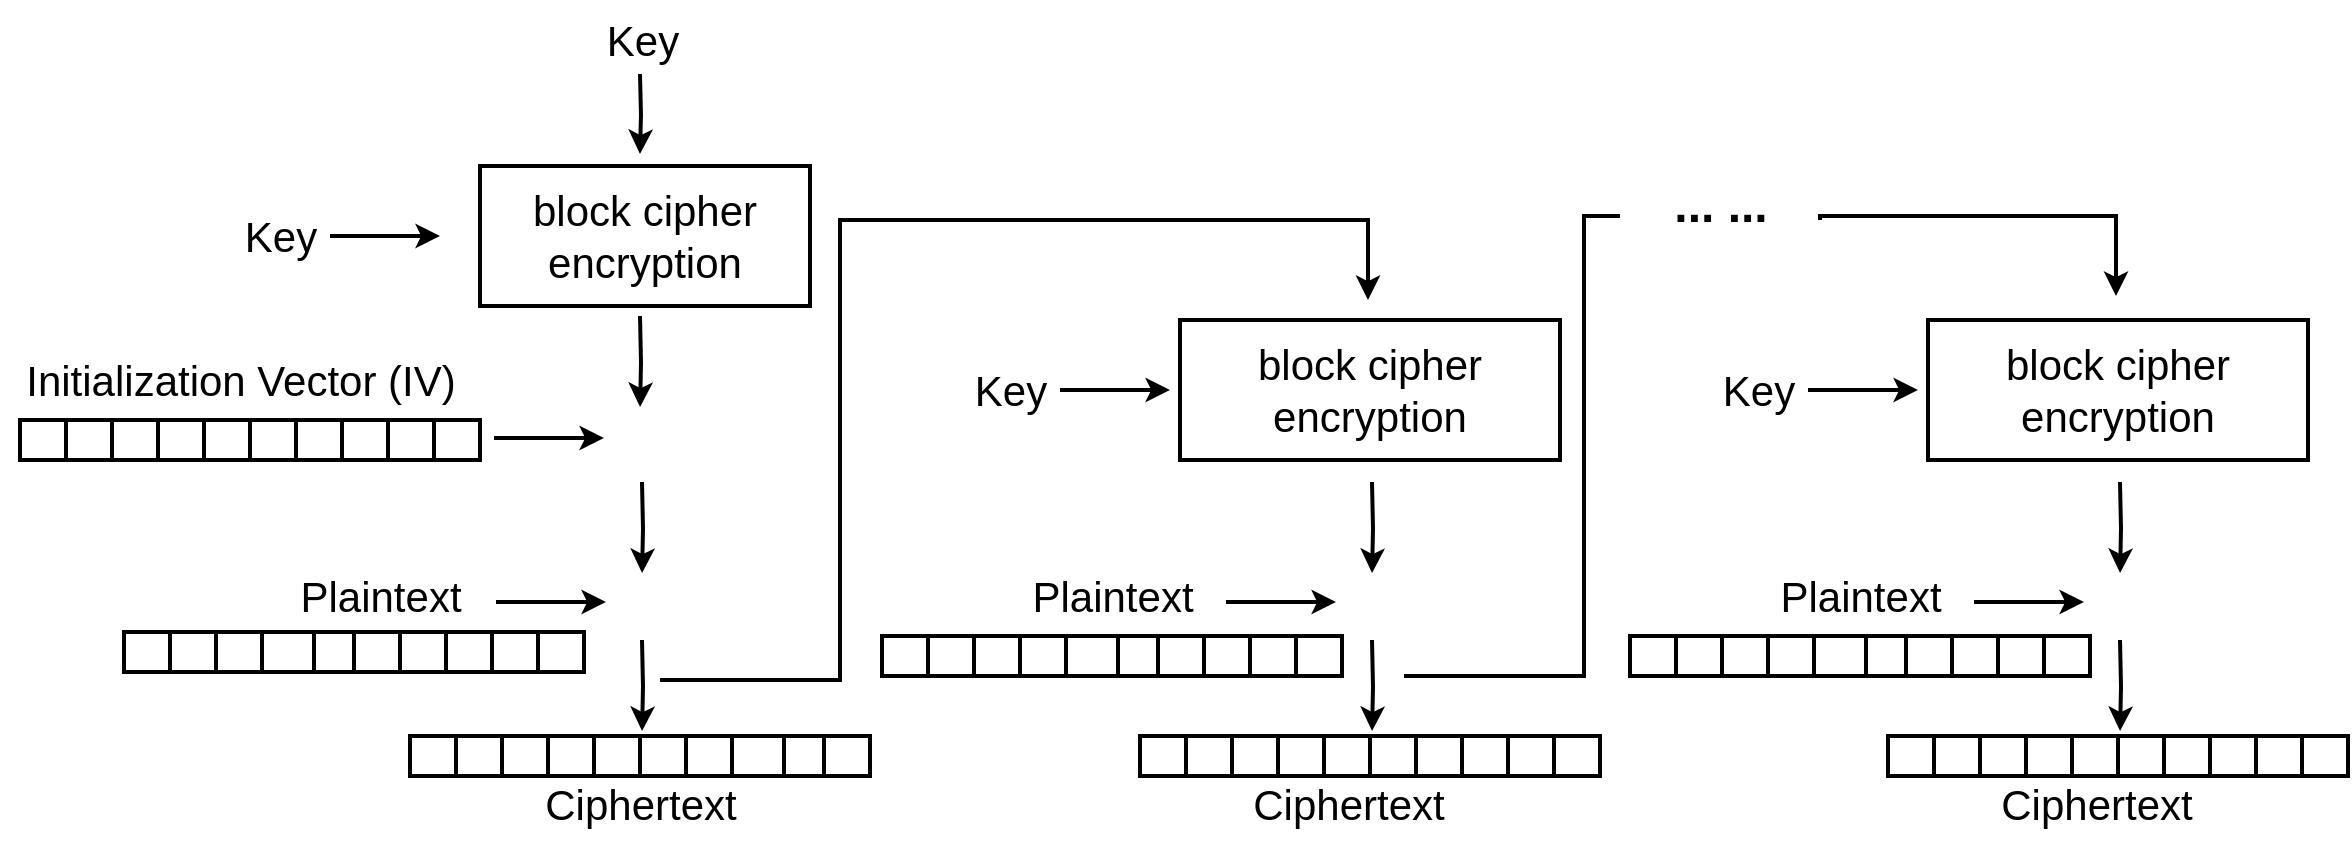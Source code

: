 <mxfile version="21.6.8" type="device">
  <diagram name="Page-1" id="a-By_vlKWL0iiULW9Bkw">
    <mxGraphModel dx="2284" dy="889" grid="1" gridSize="10" guides="1" tooltips="1" connect="1" arrows="1" fold="1" page="1" pageScale="1" pageWidth="850" pageHeight="1100" math="0" shadow="0">
      <root>
        <mxCell id="0" />
        <mxCell id="1" parent="0" />
        <mxCell id="5SNasLUA0fVGktQmLtoh-31" style="edgeStyle=orthogonalEdgeStyle;rounded=0;orthogonalLoop=1;jettySize=auto;html=1;entryX=0.535;entryY=0.025;entryDx=0;entryDy=0;entryPerimeter=0;strokeWidth=2;" edge="1" parent="1">
          <mxGeometry relative="1" as="geometry">
            <mxPoint x="-60" y="708" as="sourcePoint" />
            <mxPoint x="-59.95" y="753.5" as="targetPoint" />
          </mxGeometry>
        </mxCell>
        <mxCell id="OKZaaLTwBY9ERp_DFy4D-2" value="block cipher&lt;br style=&quot;font-size: 21px;&quot;&gt;encryption" style="rounded=0;whiteSpace=wrap;html=1;fontSize=21;strokeWidth=2;" parent="1" vertex="1">
          <mxGeometry x="-140" y="633" width="165" height="70" as="geometry" />
        </mxCell>
        <mxCell id="5SNasLUA0fVGktQmLtoh-3" value="" style="shape=table;startSize=0;container=1;collapsible=0;childLayout=tableLayout;strokeWidth=2;" vertex="1" parent="1">
          <mxGeometry x="-175" y="918" width="230" height="20" as="geometry" />
        </mxCell>
        <mxCell id="5SNasLUA0fVGktQmLtoh-4" value="" style="shape=tableRow;horizontal=0;startSize=0;swimlaneHead=0;swimlaneBody=0;strokeColor=inherit;top=0;left=0;bottom=0;right=0;collapsible=0;dropTarget=0;fillColor=none;points=[[0,0.5],[1,0.5]];portConstraint=eastwest;" vertex="1" parent="5SNasLUA0fVGktQmLtoh-3">
          <mxGeometry width="230" height="20" as="geometry" />
        </mxCell>
        <mxCell id="5SNasLUA0fVGktQmLtoh-5" value="" style="shape=partialRectangle;html=1;whiteSpace=wrap;connectable=0;strokeColor=inherit;overflow=hidden;fillColor=none;top=0;left=0;bottom=0;right=0;pointerEvents=1;" vertex="1" parent="5SNasLUA0fVGktQmLtoh-4">
          <mxGeometry width="23" height="20" as="geometry">
            <mxRectangle width="23" height="20" as="alternateBounds" />
          </mxGeometry>
        </mxCell>
        <mxCell id="5SNasLUA0fVGktQmLtoh-6" value="" style="shape=partialRectangle;html=1;whiteSpace=wrap;connectable=0;strokeColor=inherit;overflow=hidden;fillColor=none;top=0;left=0;bottom=0;right=0;pointerEvents=1;" vertex="1" parent="5SNasLUA0fVGktQmLtoh-4">
          <mxGeometry x="23" width="23" height="20" as="geometry">
            <mxRectangle width="23" height="20" as="alternateBounds" />
          </mxGeometry>
        </mxCell>
        <mxCell id="5SNasLUA0fVGktQmLtoh-7" value="" style="shape=partialRectangle;html=1;whiteSpace=wrap;connectable=0;strokeColor=inherit;overflow=hidden;fillColor=none;top=0;left=0;bottom=0;right=0;pointerEvents=1;" vertex="1" parent="5SNasLUA0fVGktQmLtoh-4">
          <mxGeometry x="46" width="23" height="20" as="geometry">
            <mxRectangle width="23" height="20" as="alternateBounds" />
          </mxGeometry>
        </mxCell>
        <mxCell id="5SNasLUA0fVGktQmLtoh-8" value="" style="shape=partialRectangle;html=1;whiteSpace=wrap;connectable=0;strokeColor=inherit;overflow=hidden;fillColor=none;top=0;left=0;bottom=0;right=0;pointerEvents=1;" vertex="1" parent="5SNasLUA0fVGktQmLtoh-4">
          <mxGeometry x="69" width="23" height="20" as="geometry">
            <mxRectangle width="23" height="20" as="alternateBounds" />
          </mxGeometry>
        </mxCell>
        <mxCell id="5SNasLUA0fVGktQmLtoh-9" value="" style="shape=partialRectangle;html=1;whiteSpace=wrap;connectable=0;strokeColor=inherit;overflow=hidden;fillColor=none;top=0;left=0;bottom=0;right=0;pointerEvents=1;" vertex="1" parent="5SNasLUA0fVGktQmLtoh-4">
          <mxGeometry x="92" width="23" height="20" as="geometry">
            <mxRectangle width="23" height="20" as="alternateBounds" />
          </mxGeometry>
        </mxCell>
        <mxCell id="5SNasLUA0fVGktQmLtoh-10" value="" style="shape=partialRectangle;html=1;whiteSpace=wrap;connectable=0;strokeColor=inherit;overflow=hidden;fillColor=none;top=0;left=0;bottom=0;right=0;pointerEvents=1;" vertex="1" parent="5SNasLUA0fVGktQmLtoh-4">
          <mxGeometry x="115" width="23" height="20" as="geometry">
            <mxRectangle width="23" height="20" as="alternateBounds" />
          </mxGeometry>
        </mxCell>
        <mxCell id="5SNasLUA0fVGktQmLtoh-11" value="" style="shape=partialRectangle;html=1;whiteSpace=wrap;connectable=0;strokeColor=inherit;overflow=hidden;fillColor=none;top=0;left=0;bottom=0;right=0;pointerEvents=1;" vertex="1" parent="5SNasLUA0fVGktQmLtoh-4">
          <mxGeometry x="138" width="23" height="20" as="geometry">
            <mxRectangle width="23" height="20" as="alternateBounds" />
          </mxGeometry>
        </mxCell>
        <mxCell id="5SNasLUA0fVGktQmLtoh-12" value="" style="shape=partialRectangle;html=1;whiteSpace=wrap;connectable=0;strokeColor=inherit;overflow=hidden;fillColor=none;top=0;left=0;bottom=0;right=0;pointerEvents=1;" vertex="1" parent="5SNasLUA0fVGktQmLtoh-4">
          <mxGeometry x="161" width="26" height="20" as="geometry">
            <mxRectangle width="26" height="20" as="alternateBounds" />
          </mxGeometry>
        </mxCell>
        <mxCell id="5SNasLUA0fVGktQmLtoh-13" value="" style="shape=partialRectangle;html=1;whiteSpace=wrap;connectable=0;strokeColor=inherit;overflow=hidden;fillColor=none;top=0;left=0;bottom=0;right=0;pointerEvents=1;" vertex="1" parent="5SNasLUA0fVGktQmLtoh-4">
          <mxGeometry x="187" width="20" height="20" as="geometry">
            <mxRectangle width="20" height="20" as="alternateBounds" />
          </mxGeometry>
        </mxCell>
        <mxCell id="5SNasLUA0fVGktQmLtoh-14" value="" style="shape=partialRectangle;html=1;whiteSpace=wrap;connectable=0;strokeColor=inherit;overflow=hidden;fillColor=none;top=0;left=0;bottom=0;right=0;pointerEvents=1;" vertex="1" parent="5SNasLUA0fVGktQmLtoh-4">
          <mxGeometry x="207" width="23" height="20" as="geometry">
            <mxRectangle width="23" height="20" as="alternateBounds" />
          </mxGeometry>
        </mxCell>
        <mxCell id="5SNasLUA0fVGktQmLtoh-15" value="" style="shape=table;startSize=0;container=1;collapsible=0;childLayout=tableLayout;strokeWidth=2;" vertex="1" parent="1">
          <mxGeometry x="-318" y="866" width="230" height="20" as="geometry" />
        </mxCell>
        <mxCell id="5SNasLUA0fVGktQmLtoh-16" value="" style="shape=tableRow;horizontal=0;startSize=0;swimlaneHead=0;swimlaneBody=0;strokeColor=inherit;top=0;left=0;bottom=0;right=0;collapsible=0;dropTarget=0;fillColor=none;points=[[0,0.5],[1,0.5]];portConstraint=eastwest;" vertex="1" parent="5SNasLUA0fVGktQmLtoh-15">
          <mxGeometry width="230" height="20" as="geometry" />
        </mxCell>
        <mxCell id="5SNasLUA0fVGktQmLtoh-17" value="" style="shape=partialRectangle;html=1;whiteSpace=wrap;connectable=0;strokeColor=inherit;overflow=hidden;fillColor=none;top=0;left=0;bottom=0;right=0;pointerEvents=1;" vertex="1" parent="5SNasLUA0fVGktQmLtoh-16">
          <mxGeometry width="23" height="20" as="geometry">
            <mxRectangle width="23" height="20" as="alternateBounds" />
          </mxGeometry>
        </mxCell>
        <mxCell id="5SNasLUA0fVGktQmLtoh-18" value="" style="shape=partialRectangle;html=1;whiteSpace=wrap;connectable=0;strokeColor=inherit;overflow=hidden;fillColor=none;top=0;left=0;bottom=0;right=0;pointerEvents=1;" vertex="1" parent="5SNasLUA0fVGktQmLtoh-16">
          <mxGeometry x="23" width="23" height="20" as="geometry">
            <mxRectangle width="23" height="20" as="alternateBounds" />
          </mxGeometry>
        </mxCell>
        <mxCell id="5SNasLUA0fVGktQmLtoh-19" value="" style="shape=partialRectangle;html=1;whiteSpace=wrap;connectable=0;strokeColor=inherit;overflow=hidden;fillColor=none;top=0;left=0;bottom=0;right=0;pointerEvents=1;" vertex="1" parent="5SNasLUA0fVGktQmLtoh-16">
          <mxGeometry x="46" width="23" height="20" as="geometry">
            <mxRectangle width="23" height="20" as="alternateBounds" />
          </mxGeometry>
        </mxCell>
        <mxCell id="5SNasLUA0fVGktQmLtoh-20" value="" style="shape=partialRectangle;html=1;whiteSpace=wrap;connectable=0;strokeColor=inherit;overflow=hidden;fillColor=none;top=0;left=0;bottom=0;right=0;pointerEvents=1;" vertex="1" parent="5SNasLUA0fVGktQmLtoh-16">
          <mxGeometry x="69" width="26" height="20" as="geometry">
            <mxRectangle width="26" height="20" as="alternateBounds" />
          </mxGeometry>
        </mxCell>
        <mxCell id="5SNasLUA0fVGktQmLtoh-21" value="" style="shape=partialRectangle;html=1;whiteSpace=wrap;connectable=0;strokeColor=inherit;overflow=hidden;fillColor=none;top=0;left=0;bottom=0;right=0;pointerEvents=1;" vertex="1" parent="5SNasLUA0fVGktQmLtoh-16">
          <mxGeometry x="95" width="20" height="20" as="geometry">
            <mxRectangle width="20" height="20" as="alternateBounds" />
          </mxGeometry>
        </mxCell>
        <mxCell id="5SNasLUA0fVGktQmLtoh-22" value="" style="shape=partialRectangle;html=1;whiteSpace=wrap;connectable=0;strokeColor=inherit;overflow=hidden;fillColor=none;top=0;left=0;bottom=0;right=0;pointerEvents=1;" vertex="1" parent="5SNasLUA0fVGktQmLtoh-16">
          <mxGeometry x="115" width="23" height="20" as="geometry">
            <mxRectangle width="23" height="20" as="alternateBounds" />
          </mxGeometry>
        </mxCell>
        <mxCell id="5SNasLUA0fVGktQmLtoh-23" value="" style="shape=partialRectangle;html=1;whiteSpace=wrap;connectable=0;strokeColor=inherit;overflow=hidden;fillColor=none;top=0;left=0;bottom=0;right=0;pointerEvents=1;" vertex="1" parent="5SNasLUA0fVGktQmLtoh-16">
          <mxGeometry x="138" width="23" height="20" as="geometry">
            <mxRectangle width="23" height="20" as="alternateBounds" />
          </mxGeometry>
        </mxCell>
        <mxCell id="5SNasLUA0fVGktQmLtoh-24" value="" style="shape=partialRectangle;html=1;whiteSpace=wrap;connectable=0;strokeColor=inherit;overflow=hidden;fillColor=none;top=0;left=0;bottom=0;right=0;pointerEvents=1;" vertex="1" parent="5SNasLUA0fVGktQmLtoh-16">
          <mxGeometry x="161" width="23" height="20" as="geometry">
            <mxRectangle width="23" height="20" as="alternateBounds" />
          </mxGeometry>
        </mxCell>
        <mxCell id="5SNasLUA0fVGktQmLtoh-25" value="" style="shape=partialRectangle;html=1;whiteSpace=wrap;connectable=0;strokeColor=inherit;overflow=hidden;fillColor=none;top=0;left=0;bottom=0;right=0;pointerEvents=1;" vertex="1" parent="5SNasLUA0fVGktQmLtoh-16">
          <mxGeometry x="184" width="23" height="20" as="geometry">
            <mxRectangle width="23" height="20" as="alternateBounds" />
          </mxGeometry>
        </mxCell>
        <mxCell id="5SNasLUA0fVGktQmLtoh-26" value="" style="shape=partialRectangle;html=1;whiteSpace=wrap;connectable=0;strokeColor=inherit;overflow=hidden;fillColor=none;top=0;left=0;bottom=0;right=0;pointerEvents=1;" vertex="1" parent="5SNasLUA0fVGktQmLtoh-16">
          <mxGeometry x="207" width="23" height="20" as="geometry">
            <mxRectangle width="23" height="20" as="alternateBounds" />
          </mxGeometry>
        </mxCell>
        <mxCell id="5SNasLUA0fVGktQmLtoh-27" value="&lt;font style=&quot;font-size: 21px;&quot;&gt;Ciphertext&lt;/font&gt;" style="text;html=1;align=center;verticalAlign=middle;resizable=0;points=[];autosize=1;strokeColor=none;fillColor=none;" vertex="1" parent="1">
          <mxGeometry x="-120" y="932" width="120" height="40" as="geometry" />
        </mxCell>
        <mxCell id="5SNasLUA0fVGktQmLtoh-28" value="&lt;font style=&quot;font-size: 21px;&quot;&gt;Plaintext&lt;/font&gt;" style="text;html=1;align=center;verticalAlign=middle;resizable=0;points=[];autosize=1;strokeColor=none;fillColor=none;" vertex="1" parent="1">
          <mxGeometry x="-240" y="828" width="100" height="40" as="geometry" />
        </mxCell>
        <mxCell id="5SNasLUA0fVGktQmLtoh-30" style="edgeStyle=orthogonalEdgeStyle;rounded=0;orthogonalLoop=1;jettySize=auto;html=1;entryX=0;entryY=0.5;entryDx=0;entryDy=0;strokeWidth=2;" edge="1" parent="1">
          <mxGeometry relative="1" as="geometry">
            <mxPoint x="-215" y="668" as="sourcePoint" />
            <mxPoint x="-160" y="668" as="targetPoint" />
          </mxGeometry>
        </mxCell>
        <mxCell id="5SNasLUA0fVGktQmLtoh-29" value="&lt;font style=&quot;font-size: 21px;&quot;&gt;Key&lt;/font&gt;" style="text;html=1;align=center;verticalAlign=middle;resizable=0;points=[];autosize=1;strokeColor=none;fillColor=none;" vertex="1" parent="1">
          <mxGeometry x="-270" y="648" width="60" height="40" as="geometry" />
        </mxCell>
        <mxCell id="5SNasLUA0fVGktQmLtoh-32" value="&lt;font style=&quot;font-size: 21px;&quot;&gt;Key&lt;/font&gt;" style="text;html=1;align=center;verticalAlign=middle;resizable=0;points=[];autosize=1;strokeColor=none;fillColor=none;" vertex="1" parent="1">
          <mxGeometry x="-89" y="550" width="60" height="40" as="geometry" />
        </mxCell>
        <mxCell id="5SNasLUA0fVGktQmLtoh-33" style="edgeStyle=orthogonalEdgeStyle;rounded=0;orthogonalLoop=1;jettySize=auto;html=1;strokeWidth=2;" edge="1" parent="1">
          <mxGeometry relative="1" as="geometry">
            <mxPoint x="-60" y="587" as="sourcePoint" />
            <mxPoint x="-60" y="627" as="targetPoint" />
          </mxGeometry>
        </mxCell>
        <mxCell id="5SNasLUA0fVGktQmLtoh-34" value="" style="shape=table;startSize=0;container=1;collapsible=0;childLayout=tableLayout;strokeWidth=2;" vertex="1" parent="1">
          <mxGeometry x="-370" y="760" width="230" height="20" as="geometry" />
        </mxCell>
        <mxCell id="5SNasLUA0fVGktQmLtoh-35" value="" style="shape=tableRow;horizontal=0;startSize=0;swimlaneHead=0;swimlaneBody=0;strokeColor=inherit;top=0;left=0;bottom=0;right=0;collapsible=0;dropTarget=0;fillColor=none;points=[[0,0.5],[1,0.5]];portConstraint=eastwest;" vertex="1" parent="5SNasLUA0fVGktQmLtoh-34">
          <mxGeometry width="230" height="20" as="geometry" />
        </mxCell>
        <mxCell id="5SNasLUA0fVGktQmLtoh-36" value="" style="shape=partialRectangle;html=1;whiteSpace=wrap;connectable=0;strokeColor=inherit;overflow=hidden;fillColor=none;top=0;left=0;bottom=0;right=0;pointerEvents=1;" vertex="1" parent="5SNasLUA0fVGktQmLtoh-35">
          <mxGeometry width="23" height="20" as="geometry">
            <mxRectangle width="23" height="20" as="alternateBounds" />
          </mxGeometry>
        </mxCell>
        <mxCell id="5SNasLUA0fVGktQmLtoh-37" value="" style="shape=partialRectangle;html=1;whiteSpace=wrap;connectable=0;strokeColor=inherit;overflow=hidden;fillColor=none;top=0;left=0;bottom=0;right=0;pointerEvents=1;" vertex="1" parent="5SNasLUA0fVGktQmLtoh-35">
          <mxGeometry x="23" width="23" height="20" as="geometry">
            <mxRectangle width="23" height="20" as="alternateBounds" />
          </mxGeometry>
        </mxCell>
        <mxCell id="5SNasLUA0fVGktQmLtoh-38" value="" style="shape=partialRectangle;html=1;whiteSpace=wrap;connectable=0;strokeColor=inherit;overflow=hidden;fillColor=none;top=0;left=0;bottom=0;right=0;pointerEvents=1;" vertex="1" parent="5SNasLUA0fVGktQmLtoh-35">
          <mxGeometry x="46" width="23" height="20" as="geometry">
            <mxRectangle width="23" height="20" as="alternateBounds" />
          </mxGeometry>
        </mxCell>
        <mxCell id="5SNasLUA0fVGktQmLtoh-39" value="" style="shape=partialRectangle;html=1;whiteSpace=wrap;connectable=0;strokeColor=inherit;overflow=hidden;fillColor=none;top=0;left=0;bottom=0;right=0;pointerEvents=1;" vertex="1" parent="5SNasLUA0fVGktQmLtoh-35">
          <mxGeometry x="69" width="23" height="20" as="geometry">
            <mxRectangle width="23" height="20" as="alternateBounds" />
          </mxGeometry>
        </mxCell>
        <mxCell id="5SNasLUA0fVGktQmLtoh-40" value="" style="shape=partialRectangle;html=1;whiteSpace=wrap;connectable=0;strokeColor=inherit;overflow=hidden;fillColor=none;top=0;left=0;bottom=0;right=0;pointerEvents=1;" vertex="1" parent="5SNasLUA0fVGktQmLtoh-35">
          <mxGeometry x="92" width="23" height="20" as="geometry">
            <mxRectangle width="23" height="20" as="alternateBounds" />
          </mxGeometry>
        </mxCell>
        <mxCell id="5SNasLUA0fVGktQmLtoh-41" value="" style="shape=partialRectangle;html=1;whiteSpace=wrap;connectable=0;strokeColor=inherit;overflow=hidden;fillColor=none;top=0;left=0;bottom=0;right=0;pointerEvents=1;" vertex="1" parent="5SNasLUA0fVGktQmLtoh-35">
          <mxGeometry x="115" width="23" height="20" as="geometry">
            <mxRectangle width="23" height="20" as="alternateBounds" />
          </mxGeometry>
        </mxCell>
        <mxCell id="5SNasLUA0fVGktQmLtoh-42" value="" style="shape=partialRectangle;html=1;whiteSpace=wrap;connectable=0;strokeColor=inherit;overflow=hidden;fillColor=none;top=0;left=0;bottom=0;right=0;pointerEvents=1;" vertex="1" parent="5SNasLUA0fVGktQmLtoh-35">
          <mxGeometry x="138" width="23" height="20" as="geometry">
            <mxRectangle width="23" height="20" as="alternateBounds" />
          </mxGeometry>
        </mxCell>
        <mxCell id="5SNasLUA0fVGktQmLtoh-43" value="" style="shape=partialRectangle;html=1;whiteSpace=wrap;connectable=0;strokeColor=inherit;overflow=hidden;fillColor=none;top=0;left=0;bottom=0;right=0;pointerEvents=1;" vertex="1" parent="5SNasLUA0fVGktQmLtoh-35">
          <mxGeometry x="161" width="23" height="20" as="geometry">
            <mxRectangle width="23" height="20" as="alternateBounds" />
          </mxGeometry>
        </mxCell>
        <mxCell id="5SNasLUA0fVGktQmLtoh-44" value="" style="shape=partialRectangle;html=1;whiteSpace=wrap;connectable=0;strokeColor=inherit;overflow=hidden;fillColor=none;top=0;left=0;bottom=0;right=0;pointerEvents=1;" vertex="1" parent="5SNasLUA0fVGktQmLtoh-35">
          <mxGeometry x="184" width="23" height="20" as="geometry">
            <mxRectangle width="23" height="20" as="alternateBounds" />
          </mxGeometry>
        </mxCell>
        <mxCell id="5SNasLUA0fVGktQmLtoh-45" value="" style="shape=partialRectangle;html=1;whiteSpace=wrap;connectable=0;strokeColor=inherit;overflow=hidden;fillColor=none;top=0;left=0;bottom=0;right=0;pointerEvents=1;" vertex="1" parent="5SNasLUA0fVGktQmLtoh-35">
          <mxGeometry x="207" width="23" height="20" as="geometry">
            <mxRectangle width="23" height="20" as="alternateBounds" />
          </mxGeometry>
        </mxCell>
        <mxCell id="5SNasLUA0fVGktQmLtoh-46" value="&lt;font style=&quot;font-size: 21px;&quot;&gt;Initialization Vector (IV)&lt;/font&gt;" style="text;html=1;align=center;verticalAlign=middle;resizable=0;points=[];autosize=1;strokeColor=none;fillColor=none;" vertex="1" parent="1">
          <mxGeometry x="-380" y="720" width="240" height="40" as="geometry" />
        </mxCell>
        <mxCell id="5SNasLUA0fVGktQmLtoh-47" value="" style="shape=image;verticalLabelPosition=bottom;labelBackgroundColor=default;verticalAlign=top;aspect=fixed;imageAspect=0;image=https://images.freeimages.com/vhq/images/previews/20d/logic-xor-symbol-clip-art-76039.jpg;" vertex="1" parent="1">
          <mxGeometry x="-75" y="755" width="30" height="30" as="geometry" />
        </mxCell>
        <mxCell id="5SNasLUA0fVGktQmLtoh-48" style="edgeStyle=orthogonalEdgeStyle;rounded=0;orthogonalLoop=1;jettySize=auto;html=1;entryX=0.535;entryY=0.025;entryDx=0;entryDy=0;entryPerimeter=0;strokeWidth=2;" edge="1" parent="1">
          <mxGeometry relative="1" as="geometry">
            <mxPoint x="-59" y="791" as="sourcePoint" />
            <mxPoint x="-58.95" y="836.5" as="targetPoint" />
          </mxGeometry>
        </mxCell>
        <mxCell id="5SNasLUA0fVGktQmLtoh-49" value="" style="shape=image;verticalLabelPosition=bottom;labelBackgroundColor=default;verticalAlign=top;aspect=fixed;imageAspect=0;image=https://images.freeimages.com/vhq/images/previews/20d/logic-xor-symbol-clip-art-76039.jpg;" vertex="1" parent="1">
          <mxGeometry x="-74" y="838" width="30" height="30" as="geometry" />
        </mxCell>
        <mxCell id="5SNasLUA0fVGktQmLtoh-50" style="edgeStyle=orthogonalEdgeStyle;rounded=0;orthogonalLoop=1;jettySize=auto;html=1;entryX=0.535;entryY=0.025;entryDx=0;entryDy=0;entryPerimeter=0;strokeWidth=2;" edge="1" parent="1">
          <mxGeometry relative="1" as="geometry">
            <mxPoint x="-59" y="870" as="sourcePoint" />
            <mxPoint x="-58.95" y="915.5" as="targetPoint" />
          </mxGeometry>
        </mxCell>
        <mxCell id="5SNasLUA0fVGktQmLtoh-51" style="edgeStyle=orthogonalEdgeStyle;rounded=0;orthogonalLoop=1;jettySize=auto;html=1;entryX=0;entryY=0.5;entryDx=0;entryDy=0;strokeWidth=2;" edge="1" parent="1">
          <mxGeometry relative="1" as="geometry">
            <mxPoint x="-133" y="769" as="sourcePoint" />
            <mxPoint x="-78" y="769" as="targetPoint" />
          </mxGeometry>
        </mxCell>
        <mxCell id="5SNasLUA0fVGktQmLtoh-52" style="edgeStyle=orthogonalEdgeStyle;rounded=0;orthogonalLoop=1;jettySize=auto;html=1;entryX=0;entryY=0.5;entryDx=0;entryDy=0;strokeWidth=2;" edge="1" parent="1">
          <mxGeometry relative="1" as="geometry">
            <mxPoint x="-132" y="851" as="sourcePoint" />
            <mxPoint x="-77" y="851" as="targetPoint" />
          </mxGeometry>
        </mxCell>
        <mxCell id="5SNasLUA0fVGktQmLtoh-54" value="block cipher&lt;br style=&quot;font-size: 21px;&quot;&gt;encryption" style="rounded=0;whiteSpace=wrap;html=1;fontSize=21;strokeWidth=2;" vertex="1" parent="1">
          <mxGeometry x="210" y="710" width="190" height="70" as="geometry" />
        </mxCell>
        <mxCell id="5SNasLUA0fVGktQmLtoh-55" value="" style="shape=table;startSize=0;container=1;collapsible=0;childLayout=tableLayout;strokeWidth=2;" vertex="1" parent="1">
          <mxGeometry x="190" y="918" width="230" height="20" as="geometry" />
        </mxCell>
        <mxCell id="5SNasLUA0fVGktQmLtoh-56" value="" style="shape=tableRow;horizontal=0;startSize=0;swimlaneHead=0;swimlaneBody=0;strokeColor=inherit;top=0;left=0;bottom=0;right=0;collapsible=0;dropTarget=0;fillColor=none;points=[[0,0.5],[1,0.5]];portConstraint=eastwest;" vertex="1" parent="5SNasLUA0fVGktQmLtoh-55">
          <mxGeometry width="230" height="20" as="geometry" />
        </mxCell>
        <mxCell id="5SNasLUA0fVGktQmLtoh-57" value="" style="shape=partialRectangle;html=1;whiteSpace=wrap;connectable=0;strokeColor=inherit;overflow=hidden;fillColor=none;top=0;left=0;bottom=0;right=0;pointerEvents=1;" vertex="1" parent="5SNasLUA0fVGktQmLtoh-56">
          <mxGeometry width="23" height="20" as="geometry">
            <mxRectangle width="23" height="20" as="alternateBounds" />
          </mxGeometry>
        </mxCell>
        <mxCell id="5SNasLUA0fVGktQmLtoh-58" value="" style="shape=partialRectangle;html=1;whiteSpace=wrap;connectable=0;strokeColor=inherit;overflow=hidden;fillColor=none;top=0;left=0;bottom=0;right=0;pointerEvents=1;" vertex="1" parent="5SNasLUA0fVGktQmLtoh-56">
          <mxGeometry x="23" width="23" height="20" as="geometry">
            <mxRectangle width="23" height="20" as="alternateBounds" />
          </mxGeometry>
        </mxCell>
        <mxCell id="5SNasLUA0fVGktQmLtoh-59" value="" style="shape=partialRectangle;html=1;whiteSpace=wrap;connectable=0;strokeColor=inherit;overflow=hidden;fillColor=none;top=0;left=0;bottom=0;right=0;pointerEvents=1;" vertex="1" parent="5SNasLUA0fVGktQmLtoh-56">
          <mxGeometry x="46" width="23" height="20" as="geometry">
            <mxRectangle width="23" height="20" as="alternateBounds" />
          </mxGeometry>
        </mxCell>
        <mxCell id="5SNasLUA0fVGktQmLtoh-60" value="" style="shape=partialRectangle;html=1;whiteSpace=wrap;connectable=0;strokeColor=inherit;overflow=hidden;fillColor=none;top=0;left=0;bottom=0;right=0;pointerEvents=1;" vertex="1" parent="5SNasLUA0fVGktQmLtoh-56">
          <mxGeometry x="69" width="23" height="20" as="geometry">
            <mxRectangle width="23" height="20" as="alternateBounds" />
          </mxGeometry>
        </mxCell>
        <mxCell id="5SNasLUA0fVGktQmLtoh-61" value="" style="shape=partialRectangle;html=1;whiteSpace=wrap;connectable=0;strokeColor=inherit;overflow=hidden;fillColor=none;top=0;left=0;bottom=0;right=0;pointerEvents=1;" vertex="1" parent="5SNasLUA0fVGktQmLtoh-56">
          <mxGeometry x="92" width="23" height="20" as="geometry">
            <mxRectangle width="23" height="20" as="alternateBounds" />
          </mxGeometry>
        </mxCell>
        <mxCell id="5SNasLUA0fVGktQmLtoh-62" value="" style="shape=partialRectangle;html=1;whiteSpace=wrap;connectable=0;strokeColor=inherit;overflow=hidden;fillColor=none;top=0;left=0;bottom=0;right=0;pointerEvents=1;" vertex="1" parent="5SNasLUA0fVGktQmLtoh-56">
          <mxGeometry x="115" width="23" height="20" as="geometry">
            <mxRectangle width="23" height="20" as="alternateBounds" />
          </mxGeometry>
        </mxCell>
        <mxCell id="5SNasLUA0fVGktQmLtoh-63" value="" style="shape=partialRectangle;html=1;whiteSpace=wrap;connectable=0;strokeColor=inherit;overflow=hidden;fillColor=none;top=0;left=0;bottom=0;right=0;pointerEvents=1;" vertex="1" parent="5SNasLUA0fVGktQmLtoh-56">
          <mxGeometry x="138" width="23" height="20" as="geometry">
            <mxRectangle width="23" height="20" as="alternateBounds" />
          </mxGeometry>
        </mxCell>
        <mxCell id="5SNasLUA0fVGktQmLtoh-64" value="" style="shape=partialRectangle;html=1;whiteSpace=wrap;connectable=0;strokeColor=inherit;overflow=hidden;fillColor=none;top=0;left=0;bottom=0;right=0;pointerEvents=1;" vertex="1" parent="5SNasLUA0fVGktQmLtoh-56">
          <mxGeometry x="161" width="23" height="20" as="geometry">
            <mxRectangle width="23" height="20" as="alternateBounds" />
          </mxGeometry>
        </mxCell>
        <mxCell id="5SNasLUA0fVGktQmLtoh-65" value="" style="shape=partialRectangle;html=1;whiteSpace=wrap;connectable=0;strokeColor=inherit;overflow=hidden;fillColor=none;top=0;left=0;bottom=0;right=0;pointerEvents=1;" vertex="1" parent="5SNasLUA0fVGktQmLtoh-56">
          <mxGeometry x="184" width="23" height="20" as="geometry">
            <mxRectangle width="23" height="20" as="alternateBounds" />
          </mxGeometry>
        </mxCell>
        <mxCell id="5SNasLUA0fVGktQmLtoh-66" value="" style="shape=partialRectangle;html=1;whiteSpace=wrap;connectable=0;strokeColor=inherit;overflow=hidden;fillColor=none;top=0;left=0;bottom=0;right=0;pointerEvents=1;" vertex="1" parent="5SNasLUA0fVGktQmLtoh-56">
          <mxGeometry x="207" width="23" height="20" as="geometry">
            <mxRectangle width="23" height="20" as="alternateBounds" />
          </mxGeometry>
        </mxCell>
        <mxCell id="5SNasLUA0fVGktQmLtoh-67" value="" style="shape=table;startSize=0;container=1;collapsible=0;childLayout=tableLayout;strokeWidth=2;" vertex="1" parent="1">
          <mxGeometry x="61" y="868" width="230" height="20" as="geometry" />
        </mxCell>
        <mxCell id="5SNasLUA0fVGktQmLtoh-68" value="" style="shape=tableRow;horizontal=0;startSize=0;swimlaneHead=0;swimlaneBody=0;strokeColor=inherit;top=0;left=0;bottom=0;right=0;collapsible=0;dropTarget=0;fillColor=none;points=[[0,0.5],[1,0.5]];portConstraint=eastwest;" vertex="1" parent="5SNasLUA0fVGktQmLtoh-67">
          <mxGeometry width="230" height="20" as="geometry" />
        </mxCell>
        <mxCell id="5SNasLUA0fVGktQmLtoh-69" value="" style="shape=partialRectangle;html=1;whiteSpace=wrap;connectable=0;strokeColor=inherit;overflow=hidden;fillColor=none;top=0;left=0;bottom=0;right=0;pointerEvents=1;" vertex="1" parent="5SNasLUA0fVGktQmLtoh-68">
          <mxGeometry width="23" height="20" as="geometry">
            <mxRectangle width="23" height="20" as="alternateBounds" />
          </mxGeometry>
        </mxCell>
        <mxCell id="5SNasLUA0fVGktQmLtoh-70" value="" style="shape=partialRectangle;html=1;whiteSpace=wrap;connectable=0;strokeColor=inherit;overflow=hidden;fillColor=none;top=0;left=0;bottom=0;right=0;pointerEvents=1;" vertex="1" parent="5SNasLUA0fVGktQmLtoh-68">
          <mxGeometry x="23" width="23" height="20" as="geometry">
            <mxRectangle width="23" height="20" as="alternateBounds" />
          </mxGeometry>
        </mxCell>
        <mxCell id="5SNasLUA0fVGktQmLtoh-71" value="" style="shape=partialRectangle;html=1;whiteSpace=wrap;connectable=0;strokeColor=inherit;overflow=hidden;fillColor=none;top=0;left=0;bottom=0;right=0;pointerEvents=1;" vertex="1" parent="5SNasLUA0fVGktQmLtoh-68">
          <mxGeometry x="46" width="23" height="20" as="geometry">
            <mxRectangle width="23" height="20" as="alternateBounds" />
          </mxGeometry>
        </mxCell>
        <mxCell id="5SNasLUA0fVGktQmLtoh-72" value="" style="shape=partialRectangle;html=1;whiteSpace=wrap;connectable=0;strokeColor=inherit;overflow=hidden;fillColor=none;top=0;left=0;bottom=0;right=0;pointerEvents=1;" vertex="1" parent="5SNasLUA0fVGktQmLtoh-68">
          <mxGeometry x="69" width="23" height="20" as="geometry">
            <mxRectangle width="23" height="20" as="alternateBounds" />
          </mxGeometry>
        </mxCell>
        <mxCell id="5SNasLUA0fVGktQmLtoh-73" value="" style="shape=partialRectangle;html=1;whiteSpace=wrap;connectable=0;strokeColor=inherit;overflow=hidden;fillColor=none;top=0;left=0;bottom=0;right=0;pointerEvents=1;" vertex="1" parent="5SNasLUA0fVGktQmLtoh-68">
          <mxGeometry x="92" width="26" height="20" as="geometry">
            <mxRectangle width="26" height="20" as="alternateBounds" />
          </mxGeometry>
        </mxCell>
        <mxCell id="5SNasLUA0fVGktQmLtoh-74" value="" style="shape=partialRectangle;html=1;whiteSpace=wrap;connectable=0;strokeColor=inherit;overflow=hidden;fillColor=none;top=0;left=0;bottom=0;right=0;pointerEvents=1;" vertex="1" parent="5SNasLUA0fVGktQmLtoh-68">
          <mxGeometry x="118" width="20" height="20" as="geometry">
            <mxRectangle width="20" height="20" as="alternateBounds" />
          </mxGeometry>
        </mxCell>
        <mxCell id="5SNasLUA0fVGktQmLtoh-75" value="" style="shape=partialRectangle;html=1;whiteSpace=wrap;connectable=0;strokeColor=inherit;overflow=hidden;fillColor=none;top=0;left=0;bottom=0;right=0;pointerEvents=1;" vertex="1" parent="5SNasLUA0fVGktQmLtoh-68">
          <mxGeometry x="138" width="23" height="20" as="geometry">
            <mxRectangle width="23" height="20" as="alternateBounds" />
          </mxGeometry>
        </mxCell>
        <mxCell id="5SNasLUA0fVGktQmLtoh-76" value="" style="shape=partialRectangle;html=1;whiteSpace=wrap;connectable=0;strokeColor=inherit;overflow=hidden;fillColor=none;top=0;left=0;bottom=0;right=0;pointerEvents=1;" vertex="1" parent="5SNasLUA0fVGktQmLtoh-68">
          <mxGeometry x="161" width="23" height="20" as="geometry">
            <mxRectangle width="23" height="20" as="alternateBounds" />
          </mxGeometry>
        </mxCell>
        <mxCell id="5SNasLUA0fVGktQmLtoh-77" value="" style="shape=partialRectangle;html=1;whiteSpace=wrap;connectable=0;strokeColor=inherit;overflow=hidden;fillColor=none;top=0;left=0;bottom=0;right=0;pointerEvents=1;" vertex="1" parent="5SNasLUA0fVGktQmLtoh-68">
          <mxGeometry x="184" width="23" height="20" as="geometry">
            <mxRectangle width="23" height="20" as="alternateBounds" />
          </mxGeometry>
        </mxCell>
        <mxCell id="5SNasLUA0fVGktQmLtoh-78" value="" style="shape=partialRectangle;html=1;whiteSpace=wrap;connectable=0;strokeColor=inherit;overflow=hidden;fillColor=none;top=0;left=0;bottom=0;right=0;pointerEvents=1;" vertex="1" parent="5SNasLUA0fVGktQmLtoh-68">
          <mxGeometry x="207" width="23" height="20" as="geometry">
            <mxRectangle width="23" height="20" as="alternateBounds" />
          </mxGeometry>
        </mxCell>
        <mxCell id="5SNasLUA0fVGktQmLtoh-79" value="&lt;font style=&quot;font-size: 21px;&quot;&gt;Ciphertext&lt;/font&gt;" style="text;html=1;align=center;verticalAlign=middle;resizable=0;points=[];autosize=1;strokeColor=none;fillColor=none;" vertex="1" parent="1">
          <mxGeometry x="234" y="932" width="120" height="40" as="geometry" />
        </mxCell>
        <mxCell id="5SNasLUA0fVGktQmLtoh-80" value="&lt;font style=&quot;font-size: 21px;&quot;&gt;Plaintext&lt;/font&gt;" style="text;html=1;align=center;verticalAlign=middle;resizable=0;points=[];autosize=1;strokeColor=none;fillColor=none;" vertex="1" parent="1">
          <mxGeometry x="126" y="828" width="100" height="40" as="geometry" />
        </mxCell>
        <mxCell id="5SNasLUA0fVGktQmLtoh-81" style="edgeStyle=orthogonalEdgeStyle;rounded=0;orthogonalLoop=1;jettySize=auto;html=1;entryX=0;entryY=0.5;entryDx=0;entryDy=0;strokeWidth=2;" edge="1" parent="1">
          <mxGeometry relative="1" as="geometry">
            <mxPoint x="150" y="745" as="sourcePoint" />
            <mxPoint x="205" y="745" as="targetPoint" />
          </mxGeometry>
        </mxCell>
        <mxCell id="5SNasLUA0fVGktQmLtoh-82" value="&lt;font style=&quot;font-size: 21px;&quot;&gt;Key&lt;/font&gt;" style="text;html=1;align=center;verticalAlign=middle;resizable=0;points=[];autosize=1;strokeColor=none;fillColor=none;" vertex="1" parent="1">
          <mxGeometry x="95" y="725" width="60" height="40" as="geometry" />
        </mxCell>
        <mxCell id="5SNasLUA0fVGktQmLtoh-84" style="edgeStyle=orthogonalEdgeStyle;rounded=0;orthogonalLoop=1;jettySize=auto;html=1;strokeWidth=2;" edge="1" parent="1">
          <mxGeometry relative="1" as="geometry">
            <mxPoint x="294" y="660" as="sourcePoint" />
            <mxPoint x="304" y="700" as="targetPoint" />
            <Array as="points">
              <mxPoint x="304" y="660" />
              <mxPoint x="304" y="700" />
            </Array>
          </mxGeometry>
        </mxCell>
        <mxCell id="5SNasLUA0fVGktQmLtoh-99" style="edgeStyle=orthogonalEdgeStyle;rounded=0;orthogonalLoop=1;jettySize=auto;html=1;entryX=0.535;entryY=0.025;entryDx=0;entryDy=0;entryPerimeter=0;strokeWidth=2;" edge="1" parent="1">
          <mxGeometry relative="1" as="geometry">
            <mxPoint x="306" y="791" as="sourcePoint" />
            <mxPoint x="306.05" y="836.5" as="targetPoint" />
          </mxGeometry>
        </mxCell>
        <mxCell id="5SNasLUA0fVGktQmLtoh-100" value="" style="shape=image;verticalLabelPosition=bottom;labelBackgroundColor=default;verticalAlign=top;aspect=fixed;imageAspect=0;image=https://images.freeimages.com/vhq/images/previews/20d/logic-xor-symbol-clip-art-76039.jpg;" vertex="1" parent="1">
          <mxGeometry x="291" y="838" width="30" height="30" as="geometry" />
        </mxCell>
        <mxCell id="5SNasLUA0fVGktQmLtoh-101" style="edgeStyle=orthogonalEdgeStyle;rounded=0;orthogonalLoop=1;jettySize=auto;html=1;entryX=0.535;entryY=0.025;entryDx=0;entryDy=0;entryPerimeter=0;strokeWidth=2;" edge="1" parent="1">
          <mxGeometry relative="1" as="geometry">
            <mxPoint x="306" y="870" as="sourcePoint" />
            <mxPoint x="306.05" y="915.5" as="targetPoint" />
          </mxGeometry>
        </mxCell>
        <mxCell id="5SNasLUA0fVGktQmLtoh-103" style="edgeStyle=orthogonalEdgeStyle;rounded=0;orthogonalLoop=1;jettySize=auto;html=1;entryX=0;entryY=0.5;entryDx=0;entryDy=0;strokeWidth=2;" edge="1" parent="1">
          <mxGeometry relative="1" as="geometry">
            <mxPoint x="233" y="851" as="sourcePoint" />
            <mxPoint x="288" y="851" as="targetPoint" />
          </mxGeometry>
        </mxCell>
        <mxCell id="5SNasLUA0fVGktQmLtoh-105" value="" style="endArrow=none;html=1;rounded=0;strokeWidth=2;endFill=0;" edge="1" parent="1">
          <mxGeometry width="50" height="50" relative="1" as="geometry">
            <mxPoint x="-50" y="890" as="sourcePoint" />
            <mxPoint x="300" y="660" as="targetPoint" />
            <Array as="points">
              <mxPoint x="40" y="890" />
              <mxPoint x="40" y="780" />
              <mxPoint x="40" y="660" />
            </Array>
          </mxGeometry>
        </mxCell>
        <mxCell id="5SNasLUA0fVGktQmLtoh-106" value="block cipher&lt;br style=&quot;font-size: 21px;&quot;&gt;encryption" style="rounded=0;whiteSpace=wrap;html=1;fontSize=21;strokeWidth=2;" vertex="1" parent="1">
          <mxGeometry x="584" y="710" width="190" height="70" as="geometry" />
        </mxCell>
        <mxCell id="5SNasLUA0fVGktQmLtoh-107" value="" style="shape=table;startSize=0;container=1;collapsible=0;childLayout=tableLayout;strokeWidth=2;" vertex="1" parent="1">
          <mxGeometry x="564" y="918" width="230" height="20" as="geometry" />
        </mxCell>
        <mxCell id="5SNasLUA0fVGktQmLtoh-108" value="" style="shape=tableRow;horizontal=0;startSize=0;swimlaneHead=0;swimlaneBody=0;strokeColor=inherit;top=0;left=0;bottom=0;right=0;collapsible=0;dropTarget=0;fillColor=none;points=[[0,0.5],[1,0.5]];portConstraint=eastwest;" vertex="1" parent="5SNasLUA0fVGktQmLtoh-107">
          <mxGeometry width="230" height="20" as="geometry" />
        </mxCell>
        <mxCell id="5SNasLUA0fVGktQmLtoh-109" value="" style="shape=partialRectangle;html=1;whiteSpace=wrap;connectable=0;strokeColor=inherit;overflow=hidden;fillColor=none;top=0;left=0;bottom=0;right=0;pointerEvents=1;" vertex="1" parent="5SNasLUA0fVGktQmLtoh-108">
          <mxGeometry width="23" height="20" as="geometry">
            <mxRectangle width="23" height="20" as="alternateBounds" />
          </mxGeometry>
        </mxCell>
        <mxCell id="5SNasLUA0fVGktQmLtoh-110" value="" style="shape=partialRectangle;html=1;whiteSpace=wrap;connectable=0;strokeColor=inherit;overflow=hidden;fillColor=none;top=0;left=0;bottom=0;right=0;pointerEvents=1;" vertex="1" parent="5SNasLUA0fVGktQmLtoh-108">
          <mxGeometry x="23" width="23" height="20" as="geometry">
            <mxRectangle width="23" height="20" as="alternateBounds" />
          </mxGeometry>
        </mxCell>
        <mxCell id="5SNasLUA0fVGktQmLtoh-111" value="" style="shape=partialRectangle;html=1;whiteSpace=wrap;connectable=0;strokeColor=inherit;overflow=hidden;fillColor=none;top=0;left=0;bottom=0;right=0;pointerEvents=1;" vertex="1" parent="5SNasLUA0fVGktQmLtoh-108">
          <mxGeometry x="46" width="23" height="20" as="geometry">
            <mxRectangle width="23" height="20" as="alternateBounds" />
          </mxGeometry>
        </mxCell>
        <mxCell id="5SNasLUA0fVGktQmLtoh-112" value="" style="shape=partialRectangle;html=1;whiteSpace=wrap;connectable=0;strokeColor=inherit;overflow=hidden;fillColor=none;top=0;left=0;bottom=0;right=0;pointerEvents=1;" vertex="1" parent="5SNasLUA0fVGktQmLtoh-108">
          <mxGeometry x="69" width="23" height="20" as="geometry">
            <mxRectangle width="23" height="20" as="alternateBounds" />
          </mxGeometry>
        </mxCell>
        <mxCell id="5SNasLUA0fVGktQmLtoh-113" value="" style="shape=partialRectangle;html=1;whiteSpace=wrap;connectable=0;strokeColor=inherit;overflow=hidden;fillColor=none;top=0;left=0;bottom=0;right=0;pointerEvents=1;" vertex="1" parent="5SNasLUA0fVGktQmLtoh-108">
          <mxGeometry x="92" width="23" height="20" as="geometry">
            <mxRectangle width="23" height="20" as="alternateBounds" />
          </mxGeometry>
        </mxCell>
        <mxCell id="5SNasLUA0fVGktQmLtoh-114" value="" style="shape=partialRectangle;html=1;whiteSpace=wrap;connectable=0;strokeColor=inherit;overflow=hidden;fillColor=none;top=0;left=0;bottom=0;right=0;pointerEvents=1;" vertex="1" parent="5SNasLUA0fVGktQmLtoh-108">
          <mxGeometry x="115" width="23" height="20" as="geometry">
            <mxRectangle width="23" height="20" as="alternateBounds" />
          </mxGeometry>
        </mxCell>
        <mxCell id="5SNasLUA0fVGktQmLtoh-115" value="" style="shape=partialRectangle;html=1;whiteSpace=wrap;connectable=0;strokeColor=inherit;overflow=hidden;fillColor=none;top=0;left=0;bottom=0;right=0;pointerEvents=1;" vertex="1" parent="5SNasLUA0fVGktQmLtoh-108">
          <mxGeometry x="138" width="23" height="20" as="geometry">
            <mxRectangle width="23" height="20" as="alternateBounds" />
          </mxGeometry>
        </mxCell>
        <mxCell id="5SNasLUA0fVGktQmLtoh-116" value="" style="shape=partialRectangle;html=1;whiteSpace=wrap;connectable=0;strokeColor=inherit;overflow=hidden;fillColor=none;top=0;left=0;bottom=0;right=0;pointerEvents=1;" vertex="1" parent="5SNasLUA0fVGktQmLtoh-108">
          <mxGeometry x="161" width="23" height="20" as="geometry">
            <mxRectangle width="23" height="20" as="alternateBounds" />
          </mxGeometry>
        </mxCell>
        <mxCell id="5SNasLUA0fVGktQmLtoh-117" value="" style="shape=partialRectangle;html=1;whiteSpace=wrap;connectable=0;strokeColor=inherit;overflow=hidden;fillColor=none;top=0;left=0;bottom=0;right=0;pointerEvents=1;" vertex="1" parent="5SNasLUA0fVGktQmLtoh-108">
          <mxGeometry x="184" width="23" height="20" as="geometry">
            <mxRectangle width="23" height="20" as="alternateBounds" />
          </mxGeometry>
        </mxCell>
        <mxCell id="5SNasLUA0fVGktQmLtoh-118" value="" style="shape=partialRectangle;html=1;whiteSpace=wrap;connectable=0;strokeColor=inherit;overflow=hidden;fillColor=none;top=0;left=0;bottom=0;right=0;pointerEvents=1;" vertex="1" parent="5SNasLUA0fVGktQmLtoh-108">
          <mxGeometry x="207" width="23" height="20" as="geometry">
            <mxRectangle width="23" height="20" as="alternateBounds" />
          </mxGeometry>
        </mxCell>
        <mxCell id="5SNasLUA0fVGktQmLtoh-119" value="" style="shape=table;startSize=0;container=1;collapsible=0;childLayout=tableLayout;strokeWidth=2;" vertex="1" parent="1">
          <mxGeometry x="435" y="868" width="230" height="20" as="geometry" />
        </mxCell>
        <mxCell id="5SNasLUA0fVGktQmLtoh-120" value="" style="shape=tableRow;horizontal=0;startSize=0;swimlaneHead=0;swimlaneBody=0;strokeColor=inherit;top=0;left=0;bottom=0;right=0;collapsible=0;dropTarget=0;fillColor=none;points=[[0,0.5],[1,0.5]];portConstraint=eastwest;" vertex="1" parent="5SNasLUA0fVGktQmLtoh-119">
          <mxGeometry width="230" height="20" as="geometry" />
        </mxCell>
        <mxCell id="5SNasLUA0fVGktQmLtoh-121" value="" style="shape=partialRectangle;html=1;whiteSpace=wrap;connectable=0;strokeColor=inherit;overflow=hidden;fillColor=none;top=0;left=0;bottom=0;right=0;pointerEvents=1;" vertex="1" parent="5SNasLUA0fVGktQmLtoh-120">
          <mxGeometry width="23" height="20" as="geometry">
            <mxRectangle width="23" height="20" as="alternateBounds" />
          </mxGeometry>
        </mxCell>
        <mxCell id="5SNasLUA0fVGktQmLtoh-122" value="" style="shape=partialRectangle;html=1;whiteSpace=wrap;connectable=0;strokeColor=inherit;overflow=hidden;fillColor=none;top=0;left=0;bottom=0;right=0;pointerEvents=1;" vertex="1" parent="5SNasLUA0fVGktQmLtoh-120">
          <mxGeometry x="23" width="23" height="20" as="geometry">
            <mxRectangle width="23" height="20" as="alternateBounds" />
          </mxGeometry>
        </mxCell>
        <mxCell id="5SNasLUA0fVGktQmLtoh-123" value="" style="shape=partialRectangle;html=1;whiteSpace=wrap;connectable=0;strokeColor=inherit;overflow=hidden;fillColor=none;top=0;left=0;bottom=0;right=0;pointerEvents=1;" vertex="1" parent="5SNasLUA0fVGktQmLtoh-120">
          <mxGeometry x="46" width="23" height="20" as="geometry">
            <mxRectangle width="23" height="20" as="alternateBounds" />
          </mxGeometry>
        </mxCell>
        <mxCell id="5SNasLUA0fVGktQmLtoh-124" value="" style="shape=partialRectangle;html=1;whiteSpace=wrap;connectable=0;strokeColor=inherit;overflow=hidden;fillColor=none;top=0;left=0;bottom=0;right=0;pointerEvents=1;" vertex="1" parent="5SNasLUA0fVGktQmLtoh-120">
          <mxGeometry x="69" width="23" height="20" as="geometry">
            <mxRectangle width="23" height="20" as="alternateBounds" />
          </mxGeometry>
        </mxCell>
        <mxCell id="5SNasLUA0fVGktQmLtoh-125" value="" style="shape=partialRectangle;html=1;whiteSpace=wrap;connectable=0;strokeColor=inherit;overflow=hidden;fillColor=none;top=0;left=0;bottom=0;right=0;pointerEvents=1;" vertex="1" parent="5SNasLUA0fVGktQmLtoh-120">
          <mxGeometry x="92" width="26" height="20" as="geometry">
            <mxRectangle width="26" height="20" as="alternateBounds" />
          </mxGeometry>
        </mxCell>
        <mxCell id="5SNasLUA0fVGktQmLtoh-126" value="" style="shape=partialRectangle;html=1;whiteSpace=wrap;connectable=0;strokeColor=inherit;overflow=hidden;fillColor=none;top=0;left=0;bottom=0;right=0;pointerEvents=1;" vertex="1" parent="5SNasLUA0fVGktQmLtoh-120">
          <mxGeometry x="118" width="20" height="20" as="geometry">
            <mxRectangle width="20" height="20" as="alternateBounds" />
          </mxGeometry>
        </mxCell>
        <mxCell id="5SNasLUA0fVGktQmLtoh-127" value="" style="shape=partialRectangle;html=1;whiteSpace=wrap;connectable=0;strokeColor=inherit;overflow=hidden;fillColor=none;top=0;left=0;bottom=0;right=0;pointerEvents=1;" vertex="1" parent="5SNasLUA0fVGktQmLtoh-120">
          <mxGeometry x="138" width="23" height="20" as="geometry">
            <mxRectangle width="23" height="20" as="alternateBounds" />
          </mxGeometry>
        </mxCell>
        <mxCell id="5SNasLUA0fVGktQmLtoh-128" value="" style="shape=partialRectangle;html=1;whiteSpace=wrap;connectable=0;strokeColor=inherit;overflow=hidden;fillColor=none;top=0;left=0;bottom=0;right=0;pointerEvents=1;" vertex="1" parent="5SNasLUA0fVGktQmLtoh-120">
          <mxGeometry x="161" width="23" height="20" as="geometry">
            <mxRectangle width="23" height="20" as="alternateBounds" />
          </mxGeometry>
        </mxCell>
        <mxCell id="5SNasLUA0fVGktQmLtoh-129" value="" style="shape=partialRectangle;html=1;whiteSpace=wrap;connectable=0;strokeColor=inherit;overflow=hidden;fillColor=none;top=0;left=0;bottom=0;right=0;pointerEvents=1;" vertex="1" parent="5SNasLUA0fVGktQmLtoh-120">
          <mxGeometry x="184" width="23" height="20" as="geometry">
            <mxRectangle width="23" height="20" as="alternateBounds" />
          </mxGeometry>
        </mxCell>
        <mxCell id="5SNasLUA0fVGktQmLtoh-130" value="" style="shape=partialRectangle;html=1;whiteSpace=wrap;connectable=0;strokeColor=inherit;overflow=hidden;fillColor=none;top=0;left=0;bottom=0;right=0;pointerEvents=1;" vertex="1" parent="5SNasLUA0fVGktQmLtoh-120">
          <mxGeometry x="207" width="23" height="20" as="geometry">
            <mxRectangle width="23" height="20" as="alternateBounds" />
          </mxGeometry>
        </mxCell>
        <mxCell id="5SNasLUA0fVGktQmLtoh-131" value="&lt;font style=&quot;font-size: 21px;&quot;&gt;Ciphertext&lt;/font&gt;" style="text;html=1;align=center;verticalAlign=middle;resizable=0;points=[];autosize=1;strokeColor=none;fillColor=none;" vertex="1" parent="1">
          <mxGeometry x="608" y="932" width="120" height="40" as="geometry" />
        </mxCell>
        <mxCell id="5SNasLUA0fVGktQmLtoh-132" value="&lt;font style=&quot;font-size: 21px;&quot;&gt;Plaintext&lt;/font&gt;" style="text;html=1;align=center;verticalAlign=middle;resizable=0;points=[];autosize=1;strokeColor=none;fillColor=none;" vertex="1" parent="1">
          <mxGeometry x="500" y="828" width="100" height="40" as="geometry" />
        </mxCell>
        <mxCell id="5SNasLUA0fVGktQmLtoh-133" style="edgeStyle=orthogonalEdgeStyle;rounded=0;orthogonalLoop=1;jettySize=auto;html=1;entryX=0;entryY=0.5;entryDx=0;entryDy=0;strokeWidth=2;" edge="1" parent="1">
          <mxGeometry relative="1" as="geometry">
            <mxPoint x="524" y="745" as="sourcePoint" />
            <mxPoint x="579" y="745" as="targetPoint" />
          </mxGeometry>
        </mxCell>
        <mxCell id="5SNasLUA0fVGktQmLtoh-134" value="&lt;font style=&quot;font-size: 21px;&quot;&gt;Key&lt;/font&gt;" style="text;html=1;align=center;verticalAlign=middle;resizable=0;points=[];autosize=1;strokeColor=none;fillColor=none;" vertex="1" parent="1">
          <mxGeometry x="469" y="725" width="60" height="40" as="geometry" />
        </mxCell>
        <mxCell id="5SNasLUA0fVGktQmLtoh-135" style="edgeStyle=orthogonalEdgeStyle;rounded=0;orthogonalLoop=1;jettySize=auto;html=1;strokeWidth=2;" edge="1" parent="1">
          <mxGeometry relative="1" as="geometry">
            <mxPoint x="530" y="660" as="sourcePoint" />
            <mxPoint x="678" y="698" as="targetPoint" />
            <Array as="points">
              <mxPoint x="678" y="658" />
              <mxPoint x="678" y="698" />
            </Array>
          </mxGeometry>
        </mxCell>
        <mxCell id="5SNasLUA0fVGktQmLtoh-136" style="edgeStyle=orthogonalEdgeStyle;rounded=0;orthogonalLoop=1;jettySize=auto;html=1;entryX=0.535;entryY=0.025;entryDx=0;entryDy=0;entryPerimeter=0;strokeWidth=2;" edge="1" parent="1">
          <mxGeometry relative="1" as="geometry">
            <mxPoint x="680" y="791" as="sourcePoint" />
            <mxPoint x="680.05" y="836.5" as="targetPoint" />
          </mxGeometry>
        </mxCell>
        <mxCell id="5SNasLUA0fVGktQmLtoh-137" value="" style="shape=image;verticalLabelPosition=bottom;labelBackgroundColor=default;verticalAlign=top;aspect=fixed;imageAspect=0;image=https://images.freeimages.com/vhq/images/previews/20d/logic-xor-symbol-clip-art-76039.jpg;" vertex="1" parent="1">
          <mxGeometry x="665" y="838" width="30" height="30" as="geometry" />
        </mxCell>
        <mxCell id="5SNasLUA0fVGktQmLtoh-138" style="edgeStyle=orthogonalEdgeStyle;rounded=0;orthogonalLoop=1;jettySize=auto;html=1;entryX=0.535;entryY=0.025;entryDx=0;entryDy=0;entryPerimeter=0;strokeWidth=2;" edge="1" parent="1">
          <mxGeometry relative="1" as="geometry">
            <mxPoint x="680" y="870" as="sourcePoint" />
            <mxPoint x="680.05" y="915.5" as="targetPoint" />
          </mxGeometry>
        </mxCell>
        <mxCell id="5SNasLUA0fVGktQmLtoh-139" style="edgeStyle=orthogonalEdgeStyle;rounded=0;orthogonalLoop=1;jettySize=auto;html=1;entryX=0;entryY=0.5;entryDx=0;entryDy=0;strokeWidth=2;" edge="1" parent="1">
          <mxGeometry relative="1" as="geometry">
            <mxPoint x="607" y="851" as="sourcePoint" />
            <mxPoint x="662" y="851" as="targetPoint" />
          </mxGeometry>
        </mxCell>
        <mxCell id="5SNasLUA0fVGktQmLtoh-140" value="" style="endArrow=none;html=1;rounded=0;strokeWidth=2;endFill=0;" edge="1" parent="1">
          <mxGeometry width="50" height="50" relative="1" as="geometry">
            <mxPoint x="322" y="888" as="sourcePoint" />
            <mxPoint x="430" y="658" as="targetPoint" />
            <Array as="points">
              <mxPoint x="412" y="888" />
              <mxPoint x="412" y="778" />
              <mxPoint x="412" y="658" />
            </Array>
          </mxGeometry>
        </mxCell>
        <mxCell id="5SNasLUA0fVGktQmLtoh-141" value="&lt;font style=&quot;font-size: 24px;&quot;&gt;... ...&lt;/font&gt;" style="text;html=1;align=center;verticalAlign=middle;resizable=0;points=[];autosize=1;strokeColor=none;fillColor=none;strokeWidth=4;fontSize=24;fontStyle=1" vertex="1" parent="1">
          <mxGeometry x="445" y="633" width="70" height="40" as="geometry" />
        </mxCell>
      </root>
    </mxGraphModel>
  </diagram>
</mxfile>
